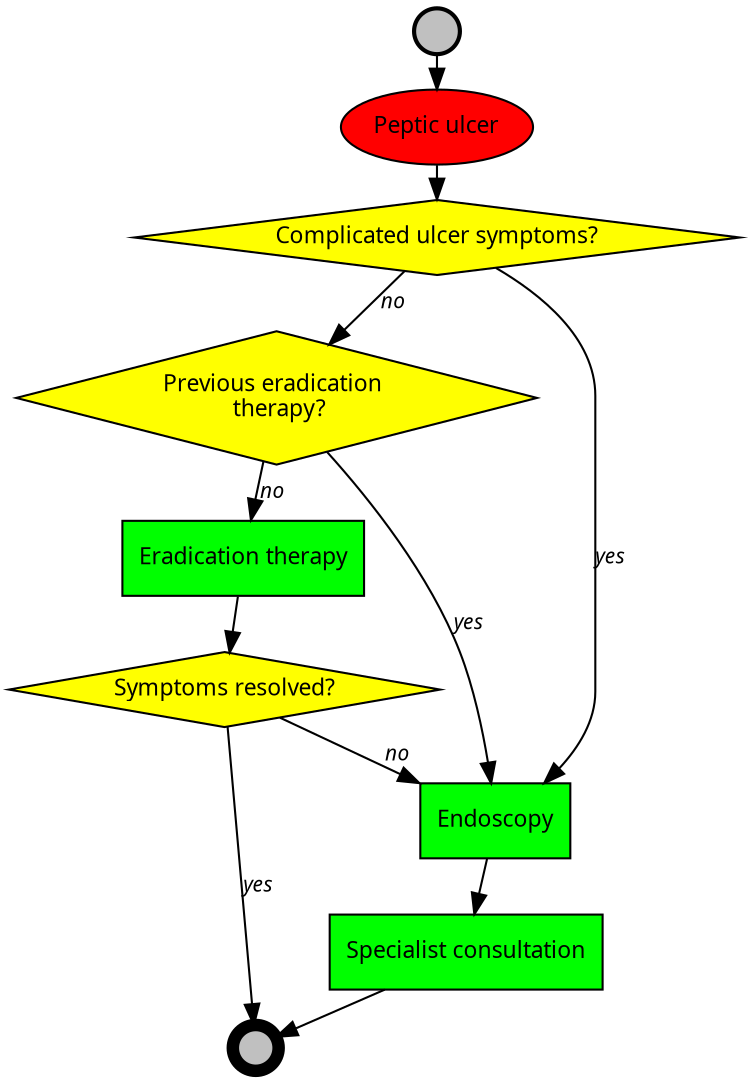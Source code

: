 digraph PE {
	ranksep=0.1;
	node [shape=box, style=filled, fillcolor=green, fontname=Calibri, fontsize=11];
	edge [fontname="Calibri Italic", fontsize=10];

	// Context
	c_pe [label="Peptic ulcer", shape=oval, style=filled, fillcolor=red];
	
	// Event nodes
	e_start [shape=circle, label="", width=0.3, penwidth=2, fillcolor="gray"];
	e_end [shape=circle, label="", width=0.3, penwidth=6, fillcolor="gray"];
	
	// Decision nodes
	d_symptoms [shape=diamond, fillcolor=yellow, label="Complicated ulcer symptoms?"];
	//d_current_nsaid [shape=diamond, fillcolor=yellow, label="Currently using NSAID?"];
	d_prev_et [shape=diamond, fillcolor=yellow, label="Previous eradication \n therapy?"];
	d_resolved [shape=diamond, fillcolor=yellow, label="Symptoms resolved?"];

	// Action nodes
	// a_stop_nsaid [label="Stop NSAID"];
	a_et [label="Eradication therapy"];
	a_endo [label="Endoscopy"];
	a_consult [label="Specialist consultation"];
	
	// Arcs
	e_start -> c_pe -> d_symptoms;
	d_symptoms -> a_endo [label="yes"];
	a_endo -> a_consult -> e_end;
	d_symptoms -> d_prev_et [label="no"];
//	d_current_nsaid -> a_stop_nsaid [label="yes"];
//	a_stop_nsaid -> e_end;
//	d_current_nsaid -> d_prev_et [label="no"];
	d_prev_et -> a_endo [label="yes"];
	d_prev_et -> a_et [label="no"];
	a_et -> d_resolved;
	d_resolved -> e_end [label="yes"];
	d_resolved -> a_endo [label="no"];
}